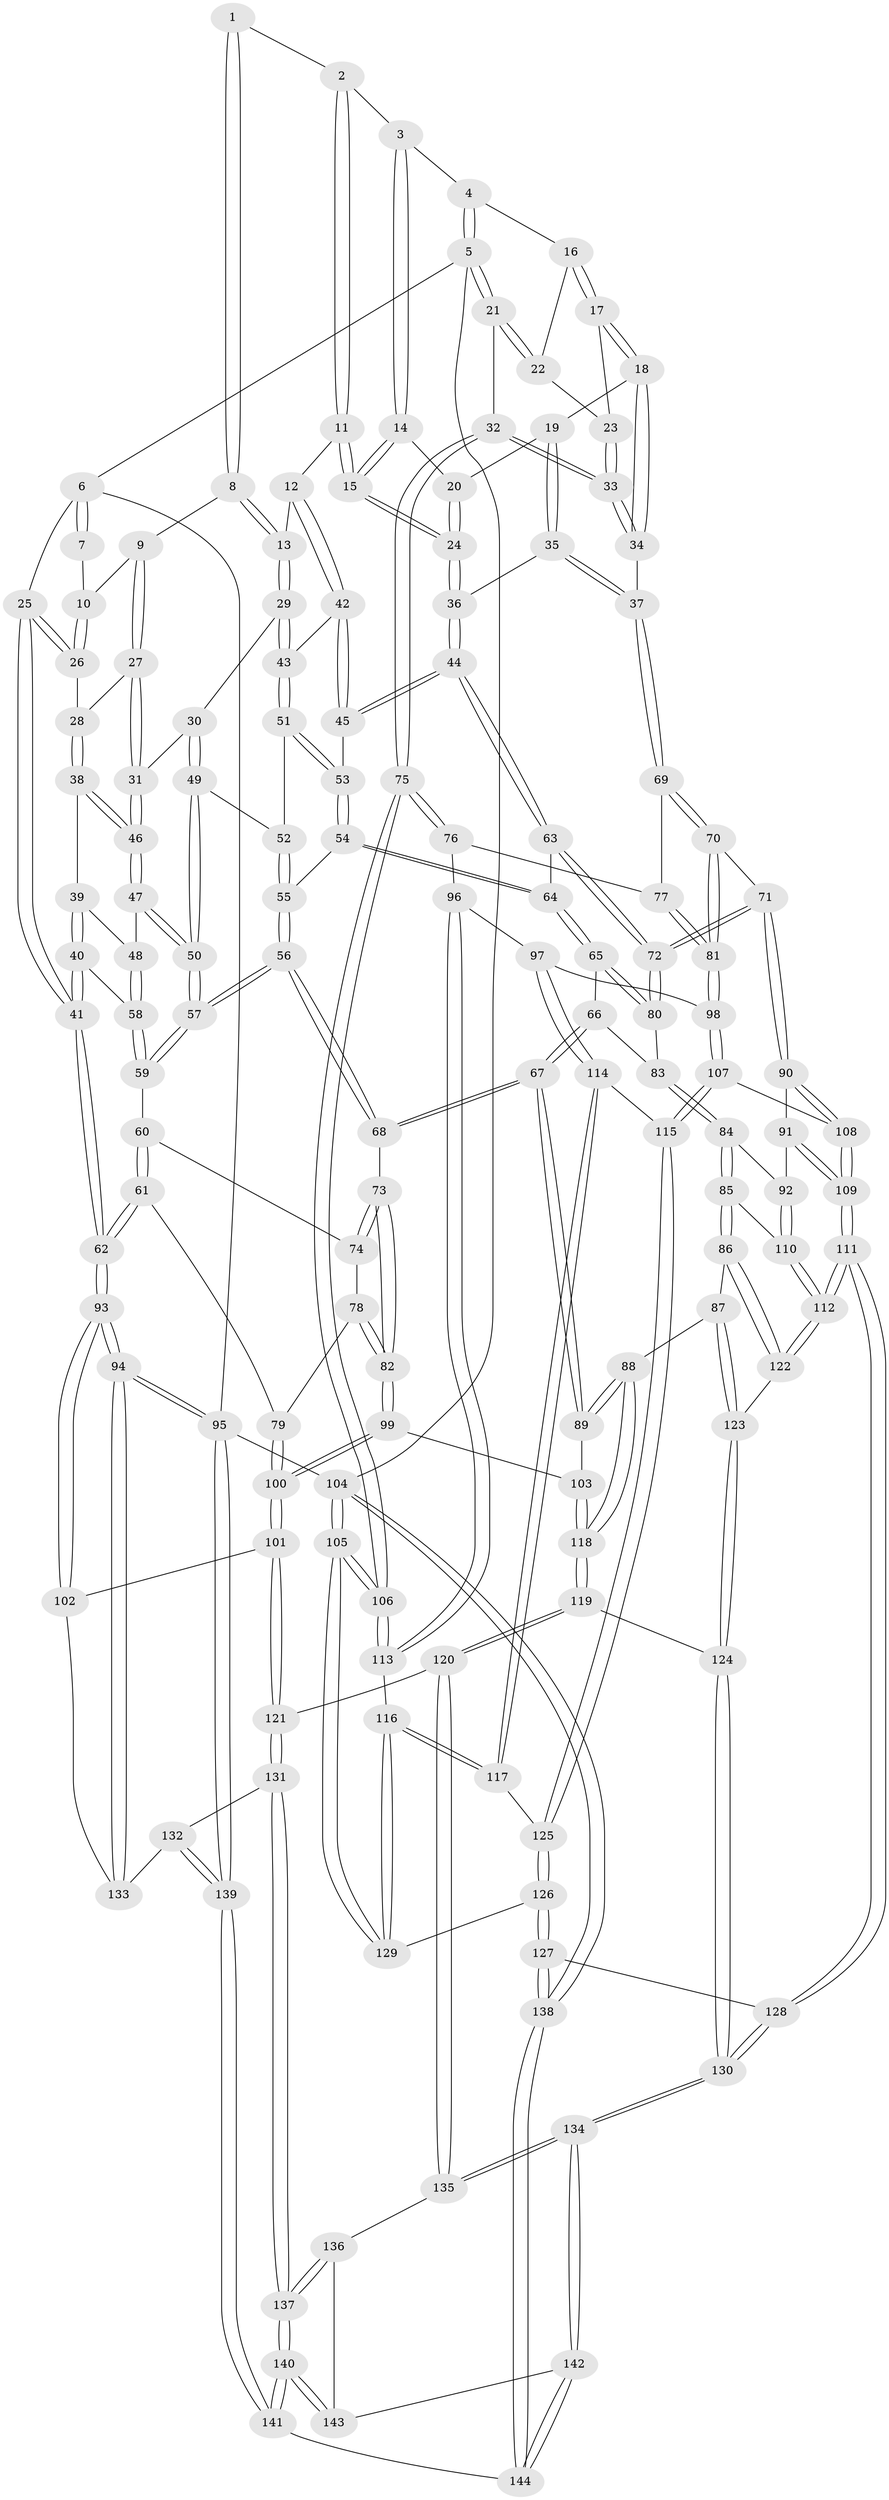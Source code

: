 // coarse degree distribution, {3: 0.6206896551724138, 4: 0.3793103448275862}
// Generated by graph-tools (version 1.1) at 2025/38/03/04/25 23:38:24]
// undirected, 144 vertices, 357 edges
graph export_dot {
  node [color=gray90,style=filled];
  1 [pos="+0.44697101871036443+0"];
  2 [pos="+0.5661776088434469+0"];
  3 [pos="+0.6412565985277091+0"];
  4 [pos="+0.9137778279027581+0"];
  5 [pos="+1+0"];
  6 [pos="+0+0"];
  7 [pos="+0.32279771717594274+0"];
  8 [pos="+0.4060113324653152+0"];
  9 [pos="+0.2974607006094312+0.06996320034385523"];
  10 [pos="+0.21491989289988742+0.0701942686121249"];
  11 [pos="+0.5386848305789408+0.15038396462381987"];
  12 [pos="+0.5344555271823603+0.15250855424207993"];
  13 [pos="+0.41230806332073244+0.015811246343391573"];
  14 [pos="+0.6627708359276332+0"];
  15 [pos="+0.6343001196731325+0.13823208271495707"];
  16 [pos="+0.8877647002056316+0.0609145619263459"];
  17 [pos="+0.882153771091173+0.08251563283304703"];
  18 [pos="+0.8566010204623873+0.10226399480869287"];
  19 [pos="+0.8229376005742485+0.11642689592812491"];
  20 [pos="+0.7654527306402272+0.061613656054336156"];
  21 [pos="+1+0"];
  22 [pos="+0.9989872452646771+0.04734921647304916"];
  23 [pos="+0.9342900183315407+0.10604996963199585"];
  24 [pos="+0.6730190144494592+0.19079627648081712"];
  25 [pos="+0+0"];
  26 [pos="+0.14589186246790495+0.0996095331174861"];
  27 [pos="+0.2944821820568721+0.16308635280540845"];
  28 [pos="+0.14592213472021778+0.09965512066041819"];
  29 [pos="+0.3955638130683583+0.19721643907827002"];
  30 [pos="+0.3338918530979273+0.2185598392970086"];
  31 [pos="+0.32070581299801343+0.21767948541626883"];
  32 [pos="+1+0.3167634310875986"];
  33 [pos="+1+0.306007408615389"];
  34 [pos="+1+0.31028802049297677"];
  35 [pos="+0.7664818195419121+0.30516691444921035"];
  36 [pos="+0.7281014840407511+0.3057420807248654"];
  37 [pos="+0.8378038313836459+0.33699044628570207"];
  38 [pos="+0.17978725981510843+0.19575182725955956"];
  39 [pos="+0.16526025692392218+0.21560201230570195"];
  40 [pos="+0.05397148259123189+0.3099711636198801"];
  41 [pos="+0+0.29519209178012046"];
  42 [pos="+0.4847729138986472+0.23028452574058608"];
  43 [pos="+0.4727825548107575+0.23176558091782332"];
  44 [pos="+0.7224956773589067+0.30903546913582414"];
  45 [pos="+0.5951470104311516+0.30621453566581874"];
  46 [pos="+0.2718509316269075+0.24610081178159918"];
  47 [pos="+0.2453190106758511+0.3069893642245452"];
  48 [pos="+0.19054265285221644+0.3271197301717791"];
  49 [pos="+0.3693261039979366+0.3423707357118466"];
  50 [pos="+0.33546911650193156+0.4291280321026068"];
  51 [pos="+0.45664598054961736+0.27832868063938687"];
  52 [pos="+0.4406497936693585+0.31208196348148365"];
  53 [pos="+0.5180979960376243+0.3863512908950895"];
  54 [pos="+0.5008165572774249+0.40885339924818614"];
  55 [pos="+0.47170607774241763+0.40810905057683283"];
  56 [pos="+0.35340003560621747+0.46165310093206646"];
  57 [pos="+0.33549260130950515+0.42929012402667543"];
  58 [pos="+0.1547171523807602+0.3471365624078483"];
  59 [pos="+0.17507276162146748+0.4198608827086065"];
  60 [pos="+0.1671267906961195+0.4410769780223085"];
  61 [pos="+0+0.4858583709601083"];
  62 [pos="+0+0.4101224139707786"];
  63 [pos="+0.6845966132483239+0.393742501634507"];
  64 [pos="+0.5432822968988694+0.466761287553985"];
  65 [pos="+0.5435697428156319+0.472429976614624"];
  66 [pos="+0.4562035725853283+0.530823086519408"];
  67 [pos="+0.38638836784680985+0.5538192640832227"];
  68 [pos="+0.35021302725659453+0.5075954373707916"];
  69 [pos="+0.8385532644468762+0.45023838069366384"];
  70 [pos="+0.6913917998120546+0.5541299349537679"];
  71 [pos="+0.6722768272017889+0.552995690091651"];
  72 [pos="+0.6719267639647464+0.5524377652482786"];
  73 [pos="+0.2523801827995279+0.5472814753966433"];
  74 [pos="+0.1719175911076739+0.4606247697253717"];
  75 [pos="+1+0.44332859613659936"];
  76 [pos="+0.9290373104265408+0.5565795633706575"];
  77 [pos="+0.8415513583787442+0.4612556982456961"];
  78 [pos="+0.13131381640866077+0.5286206779443177"];
  79 [pos="+0.03936655656498729+0.5346950679143117"];
  80 [pos="+0.574336096363788+0.5263727493902807"];
  81 [pos="+0.7977188312653247+0.5929358061312089"];
  82 [pos="+0.21308840344524757+0.5916061105864326"];
  83 [pos="+0.5490454755560942+0.5550559612779657"];
  84 [pos="+0.5334603699742122+0.5925657584839973"];
  85 [pos="+0.4662206091218195+0.6322620524338622"];
  86 [pos="+0.4368191988006488+0.6395919843888419"];
  87 [pos="+0.4286479238683966+0.6370711808421912"];
  88 [pos="+0.41185069681936004+0.628241253026665"];
  89 [pos="+0.40751940269390624+0.6205125830692176"];
  90 [pos="+0.6672341863526386+0.5729909210513185"];
  91 [pos="+0.6292356136105015+0.6233768989616296"];
  92 [pos="+0.600311185477696+0.6361339205039382"];
  93 [pos="+0+0.7176578274005936"];
  94 [pos="+0+0.7476954836509788"];
  95 [pos="+0+1"];
  96 [pos="+0.9044148047151025+0.6139525518766021"];
  97 [pos="+0.8824131780051151+0.6232594262099104"];
  98 [pos="+0.8003288088591062+0.596972837850352"];
  99 [pos="+0.2035626317435299+0.6196638737659587"];
  100 [pos="+0.12483409754090079+0.7031277384676606"];
  101 [pos="+0.11980555723687715+0.7224910039081638"];
  102 [pos="+0+0.7282951599969453"];
  103 [pos="+0.26961404291652685+0.6548546040909922"];
  104 [pos="+1+1"];
  105 [pos="+1+1"];
  106 [pos="+1+0.7854489464631005"];
  107 [pos="+0.7648053628318381+0.6795354130551322"];
  108 [pos="+0.7287004247325282+0.6875409512514401"];
  109 [pos="+0.6761219276756679+0.7484113398565236"];
  110 [pos="+0.5775418623505595+0.6696417026132879"];
  111 [pos="+0.6328520009895923+0.8635849968131191"];
  112 [pos="+0.5732753599240484+0.7719675284487965"];
  113 [pos="+1+0.7460083011942547"];
  114 [pos="+0.8753651269469382+0.6487398551365202"];
  115 [pos="+0.7951764780070933+0.7046546947362584"];
  116 [pos="+0.9028912943108832+0.7717361788055007"];
  117 [pos="+0.8794691839666823+0.728844808610212"];
  118 [pos="+0.31705497145148276+0.7600553143378045"];
  119 [pos="+0.3002971399655629+0.8074099050136497"];
  120 [pos="+0.294473741526977+0.813489539717121"];
  121 [pos="+0.16509869991401213+0.8029453239279317"];
  122 [pos="+0.5021447582881038+0.728459263734661"];
  123 [pos="+0.42537647388035915+0.78865263563012"];
  124 [pos="+0.423208042338614+0.7927557011505798"];
  125 [pos="+0.7956940611346345+0.7056528766580895"];
  126 [pos="+0.7926359359208357+0.8410348538697162"];
  127 [pos="+0.7661747928233179+0.8549079686244331"];
  128 [pos="+0.6349913198740624+0.8780728156360639"];
  129 [pos="+0.8434544634999578+0.8324814644382662"];
  130 [pos="+0.5993078967439303+0.9400638673308241"];
  131 [pos="+0.1516303699938415+0.8310760953868264"];
  132 [pos="+0.07079264399350652+0.890850364231851"];
  133 [pos="+0.023133430538303735+0.8461993662055085"];
  134 [pos="+0.571249413743164+1"];
  135 [pos="+0.31813684290443633+0.8642046698312575"];
  136 [pos="+0.3032964217659862+0.9077209677208833"];
  137 [pos="+0.21371174354249578+1"];
  138 [pos="+1+1"];
  139 [pos="+0+1"];
  140 [pos="+0.20869102777004486+1"];
  141 [pos="+0.19439365892296742+1"];
  142 [pos="+0.5707117098789423+1"];
  143 [pos="+0.33363505765905493+0.9692182794642409"];
  144 [pos="+0.5727600622568002+1"];
  1 -- 2;
  1 -- 8;
  1 -- 8;
  2 -- 3;
  2 -- 11;
  2 -- 11;
  3 -- 4;
  3 -- 14;
  3 -- 14;
  4 -- 5;
  4 -- 5;
  4 -- 16;
  5 -- 6;
  5 -- 21;
  5 -- 21;
  5 -- 104;
  6 -- 7;
  6 -- 7;
  6 -- 25;
  6 -- 95;
  7 -- 10;
  8 -- 9;
  8 -- 13;
  8 -- 13;
  9 -- 10;
  9 -- 27;
  9 -- 27;
  10 -- 26;
  10 -- 26;
  11 -- 12;
  11 -- 15;
  11 -- 15;
  12 -- 13;
  12 -- 42;
  12 -- 42;
  13 -- 29;
  13 -- 29;
  14 -- 15;
  14 -- 15;
  14 -- 20;
  15 -- 24;
  15 -- 24;
  16 -- 17;
  16 -- 17;
  16 -- 22;
  17 -- 18;
  17 -- 18;
  17 -- 23;
  18 -- 19;
  18 -- 34;
  18 -- 34;
  19 -- 20;
  19 -- 35;
  19 -- 35;
  20 -- 24;
  20 -- 24;
  21 -- 22;
  21 -- 22;
  21 -- 32;
  22 -- 23;
  23 -- 33;
  23 -- 33;
  24 -- 36;
  24 -- 36;
  25 -- 26;
  25 -- 26;
  25 -- 41;
  25 -- 41;
  26 -- 28;
  27 -- 28;
  27 -- 31;
  27 -- 31;
  28 -- 38;
  28 -- 38;
  29 -- 30;
  29 -- 43;
  29 -- 43;
  30 -- 31;
  30 -- 49;
  30 -- 49;
  31 -- 46;
  31 -- 46;
  32 -- 33;
  32 -- 33;
  32 -- 75;
  32 -- 75;
  33 -- 34;
  33 -- 34;
  34 -- 37;
  35 -- 36;
  35 -- 37;
  35 -- 37;
  36 -- 44;
  36 -- 44;
  37 -- 69;
  37 -- 69;
  38 -- 39;
  38 -- 46;
  38 -- 46;
  39 -- 40;
  39 -- 40;
  39 -- 48;
  40 -- 41;
  40 -- 41;
  40 -- 58;
  41 -- 62;
  41 -- 62;
  42 -- 43;
  42 -- 45;
  42 -- 45;
  43 -- 51;
  43 -- 51;
  44 -- 45;
  44 -- 45;
  44 -- 63;
  44 -- 63;
  45 -- 53;
  46 -- 47;
  46 -- 47;
  47 -- 48;
  47 -- 50;
  47 -- 50;
  48 -- 58;
  48 -- 58;
  49 -- 50;
  49 -- 50;
  49 -- 52;
  50 -- 57;
  50 -- 57;
  51 -- 52;
  51 -- 53;
  51 -- 53;
  52 -- 55;
  52 -- 55;
  53 -- 54;
  53 -- 54;
  54 -- 55;
  54 -- 64;
  54 -- 64;
  55 -- 56;
  55 -- 56;
  56 -- 57;
  56 -- 57;
  56 -- 68;
  56 -- 68;
  57 -- 59;
  57 -- 59;
  58 -- 59;
  58 -- 59;
  59 -- 60;
  60 -- 61;
  60 -- 61;
  60 -- 74;
  61 -- 62;
  61 -- 62;
  61 -- 79;
  62 -- 93;
  62 -- 93;
  63 -- 64;
  63 -- 72;
  63 -- 72;
  64 -- 65;
  64 -- 65;
  65 -- 66;
  65 -- 80;
  65 -- 80;
  66 -- 67;
  66 -- 67;
  66 -- 83;
  67 -- 68;
  67 -- 68;
  67 -- 89;
  67 -- 89;
  68 -- 73;
  69 -- 70;
  69 -- 70;
  69 -- 77;
  70 -- 71;
  70 -- 81;
  70 -- 81;
  71 -- 72;
  71 -- 72;
  71 -- 90;
  71 -- 90;
  72 -- 80;
  72 -- 80;
  73 -- 74;
  73 -- 74;
  73 -- 82;
  73 -- 82;
  74 -- 78;
  75 -- 76;
  75 -- 76;
  75 -- 106;
  75 -- 106;
  76 -- 77;
  76 -- 96;
  77 -- 81;
  77 -- 81;
  78 -- 79;
  78 -- 82;
  78 -- 82;
  79 -- 100;
  79 -- 100;
  80 -- 83;
  81 -- 98;
  81 -- 98;
  82 -- 99;
  82 -- 99;
  83 -- 84;
  83 -- 84;
  84 -- 85;
  84 -- 85;
  84 -- 92;
  85 -- 86;
  85 -- 86;
  85 -- 110;
  86 -- 87;
  86 -- 122;
  86 -- 122;
  87 -- 88;
  87 -- 123;
  87 -- 123;
  88 -- 89;
  88 -- 89;
  88 -- 118;
  88 -- 118;
  89 -- 103;
  90 -- 91;
  90 -- 108;
  90 -- 108;
  91 -- 92;
  91 -- 109;
  91 -- 109;
  92 -- 110;
  92 -- 110;
  93 -- 94;
  93 -- 94;
  93 -- 102;
  93 -- 102;
  94 -- 95;
  94 -- 95;
  94 -- 133;
  94 -- 133;
  95 -- 139;
  95 -- 139;
  95 -- 104;
  96 -- 97;
  96 -- 113;
  96 -- 113;
  97 -- 98;
  97 -- 114;
  97 -- 114;
  98 -- 107;
  98 -- 107;
  99 -- 100;
  99 -- 100;
  99 -- 103;
  100 -- 101;
  100 -- 101;
  101 -- 102;
  101 -- 121;
  101 -- 121;
  102 -- 133;
  103 -- 118;
  103 -- 118;
  104 -- 105;
  104 -- 105;
  104 -- 138;
  104 -- 138;
  105 -- 106;
  105 -- 106;
  105 -- 129;
  105 -- 129;
  106 -- 113;
  106 -- 113;
  107 -- 108;
  107 -- 115;
  107 -- 115;
  108 -- 109;
  108 -- 109;
  109 -- 111;
  109 -- 111;
  110 -- 112;
  110 -- 112;
  111 -- 112;
  111 -- 112;
  111 -- 128;
  111 -- 128;
  112 -- 122;
  112 -- 122;
  113 -- 116;
  114 -- 115;
  114 -- 117;
  114 -- 117;
  115 -- 125;
  115 -- 125;
  116 -- 117;
  116 -- 117;
  116 -- 129;
  116 -- 129;
  117 -- 125;
  118 -- 119;
  118 -- 119;
  119 -- 120;
  119 -- 120;
  119 -- 124;
  120 -- 121;
  120 -- 135;
  120 -- 135;
  121 -- 131;
  121 -- 131;
  122 -- 123;
  123 -- 124;
  123 -- 124;
  124 -- 130;
  124 -- 130;
  125 -- 126;
  125 -- 126;
  126 -- 127;
  126 -- 127;
  126 -- 129;
  127 -- 128;
  127 -- 138;
  127 -- 138;
  128 -- 130;
  128 -- 130;
  130 -- 134;
  130 -- 134;
  131 -- 132;
  131 -- 137;
  131 -- 137;
  132 -- 133;
  132 -- 139;
  132 -- 139;
  134 -- 135;
  134 -- 135;
  134 -- 142;
  134 -- 142;
  135 -- 136;
  136 -- 137;
  136 -- 137;
  136 -- 143;
  137 -- 140;
  137 -- 140;
  138 -- 144;
  138 -- 144;
  139 -- 141;
  139 -- 141;
  140 -- 141;
  140 -- 141;
  140 -- 143;
  140 -- 143;
  141 -- 144;
  142 -- 143;
  142 -- 144;
  142 -- 144;
}
